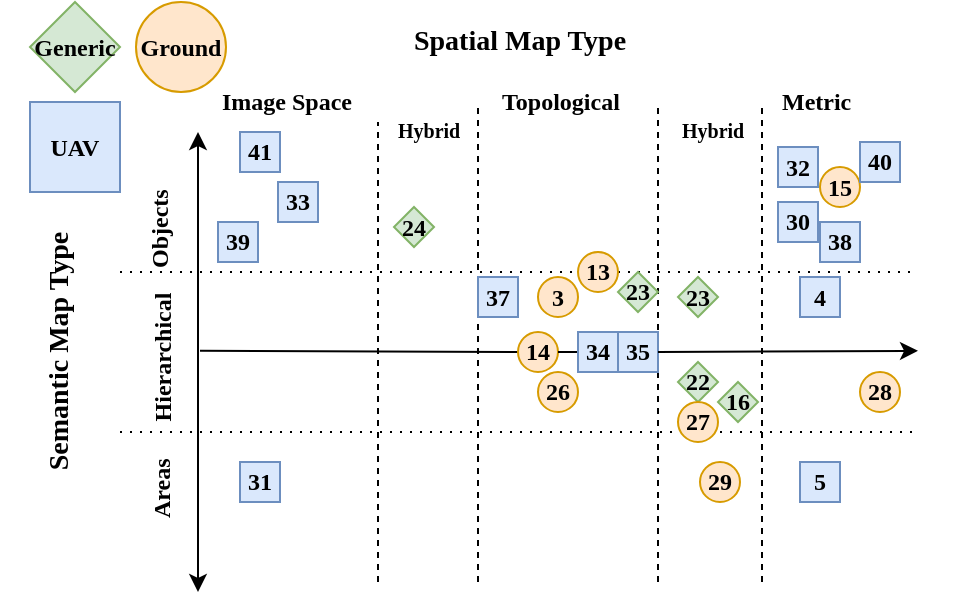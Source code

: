 <mxfile version="13.9.2" type="device"><diagram id="YPVimAneKIUYx_JenfQ0" name="Page-1"><mxGraphModel dx="1037" dy="1796" grid="1" gridSize="10" guides="1" tooltips="1" connect="1" arrows="1" fold="1" page="1" pageScale="1" pageWidth="827" pageHeight="1169" math="0" shadow="0"><root><mxCell id="0"/><mxCell id="1" parent="0"/><mxCell id="NWJRLiPRZjtaJ7masJR5-8" value="Spatial Map Type" style="text;html=1;strokeColor=none;fillColor=none;align=center;verticalAlign=middle;whiteSpace=wrap;rounded=0;fontSize=14;fontStyle=1;fontFamily=Times New Roman;" parent="1" vertex="1"><mxGeometry x="921" y="-10" width="320" height="40" as="geometry"/></mxCell><mxCell id="mSvlbAj-g8XIOACwiNY0-82" value="Ground" style="ellipse;whiteSpace=wrap;html=1;aspect=fixed;fontSize=12;align=center;fontStyle=1;fillColor=#ffe6cc;strokeColor=#d79b00;fontFamily=Times New Roman;" parent="1" vertex="1"><mxGeometry x="889" y="-10" width="45" height="45" as="geometry"/></mxCell><mxCell id="mSvlbAj-g8XIOACwiNY0-83" value="UAV" style="square;whiteSpace=wrap;html=1;aspect=fixed;fontSize=12;align=center;fontStyle=1;fillColor=#dae8fc;strokeColor=#6c8ebf;fontFamily=Times New Roman;" parent="1" vertex="1"><mxGeometry x="836" y="40" width="45" height="45" as="geometry"/></mxCell><mxCell id="mSvlbAj-g8XIOACwiNY0-84" value="Generic" style="rhombus;whiteSpace=wrap;html=1;aspect=fixed;fontSize=12;align=center;fontStyle=1;fillColor=#d5e8d4;strokeColor=#82b366;fontFamily=Times New Roman;" parent="1" vertex="1"><mxGeometry x="836" y="-10" width="45" height="45" as="geometry"/></mxCell><mxCell id="NWJRLiPRZjtaJ7masJR5-1" value="Semantic Map Type" style="text;html=1;strokeColor=none;fillColor=none;align=center;verticalAlign=middle;whiteSpace=wrap;rounded=0;fontSize=14;fontStyle=1;horizontal=0;fontFamily=Times New Roman;" parent="1" vertex="1"><mxGeometry x="821" y="92.5" width="60" height="145" as="geometry"/></mxCell><mxCell id="NWJRLiPRZjtaJ7masJR5-2" value="Objects" style="text;html=1;strokeColor=none;fillColor=none;align=left;verticalAlign=middle;whiteSpace=wrap;rounded=0;fontSize=12;fontStyle=1;horizontal=0;fontFamily=Times New Roman;" parent="1" vertex="1"><mxGeometry x="881" y="75" width="40" height="50" as="geometry"/></mxCell><mxCell id="NWJRLiPRZjtaJ7masJR5-3" value="Hierarchical" style="text;html=1;strokeColor=none;fillColor=none;align=center;verticalAlign=bottom;whiteSpace=wrap;rounded=0;fontSize=12;fontStyle=1;horizontal=0;fontFamily=Times New Roman;" parent="1" vertex="1"><mxGeometry x="889" y="127.5" width="22" height="80" as="geometry"/></mxCell><mxCell id="NWJRLiPRZjtaJ7masJR5-4" value="Areas" style="text;html=1;strokeColor=none;fillColor=none;align=left;verticalAlign=bottom;whiteSpace=wrap;rounded=0;fontSize=12;fontStyle=1;horizontal=0;fontFamily=Times New Roman;" parent="1" vertex="1"><mxGeometry x="891" y="210" width="20" height="40" as="geometry"/></mxCell><mxCell id="NWJRLiPRZjtaJ7masJR5-5" value="" style="endArrow=none;dashed=1;html=1;fontSize=12;dashPattern=1 4;fontFamily=Times New Roman;" parent="1" edge="1"><mxGeometry width="50" height="50" relative="1" as="geometry"><mxPoint x="881" y="205" as="sourcePoint"/><mxPoint x="1280" y="205" as="targetPoint"/></mxGeometry></mxCell><mxCell id="NWJRLiPRZjtaJ7masJR5-6" value="" style="endArrow=none;dashed=1;html=1;fontSize=12;dashPattern=1 4;fontFamily=Times New Roman;" parent="1" source="NWJRLiPRZjtaJ7masJR5-34" edge="1"><mxGeometry width="50" height="50" relative="1" as="geometry"><mxPoint x="881" y="125" as="sourcePoint"/><mxPoint x="1280" y="125" as="targetPoint"/></mxGeometry></mxCell><mxCell id="NWJRLiPRZjtaJ7masJR5-7" value="" style="endArrow=classic;html=1;startArrow=classic;startFill=1;endFill=1;fontFamily=Times New Roman;" parent="1" edge="1"><mxGeometry width="50" height="50" relative="1" as="geometry"><mxPoint x="920" y="55" as="sourcePoint"/><mxPoint x="920" y="285" as="targetPoint"/></mxGeometry></mxCell><mxCell id="NWJRLiPRZjtaJ7masJR5-9" value="Image Space" style="text;html=1;strokeColor=none;fillColor=none;align=left;verticalAlign=middle;whiteSpace=wrap;rounded=0;fontSize=12;fontStyle=1;fontFamily=Times New Roman;" parent="1" vertex="1"><mxGeometry x="930" y="20" width="88" height="40" as="geometry"/></mxCell><mxCell id="NWJRLiPRZjtaJ7masJR5-10" value="Topological" style="text;html=1;strokeColor=none;fillColor=none;align=left;verticalAlign=middle;whiteSpace=wrap;rounded=0;fontSize=12;fontStyle=1;fontFamily=Times New Roman;" parent="1" vertex="1"><mxGeometry x="1070" y="20" width="76" height="40" as="geometry"/></mxCell><mxCell id="NWJRLiPRZjtaJ7masJR5-11" value="Metric" style="text;html=1;strokeColor=none;fillColor=none;align=left;verticalAlign=middle;whiteSpace=wrap;rounded=0;fontSize=12;fontStyle=1;fontFamily=Times New Roman;" parent="1" vertex="1"><mxGeometry x="1210" y="25" width="96" height="30" as="geometry"/></mxCell><mxCell id="NWJRLiPRZjtaJ7masJR5-12" value="Hybrid" style="text;html=1;strokeColor=none;fillColor=none;align=left;verticalAlign=bottom;whiteSpace=wrap;rounded=0;fontSize=10;fontStyle=1;horizontal=1;fontFamily=Times New Roman;" parent="1" vertex="1"><mxGeometry x="1018" y="40" width="42" height="22.5" as="geometry"/></mxCell><mxCell id="NWJRLiPRZjtaJ7masJR5-13" value="Hybrid" style="text;html=1;strokeColor=none;fillColor=none;align=left;verticalAlign=bottom;whiteSpace=wrap;rounded=0;fontSize=10;fontStyle=1;horizontal=1;fontFamily=Times New Roman;" parent="1" vertex="1"><mxGeometry x="1160" y="40" width="42" height="22.5" as="geometry"/></mxCell><mxCell id="NWJRLiPRZjtaJ7masJR5-14" value="" style="endArrow=none;dashed=1;html=1;fontSize=12;fontFamily=Times New Roman;" parent="1" edge="1"><mxGeometry width="50" height="50" relative="1" as="geometry"><mxPoint x="1010" y="280" as="sourcePoint"/><mxPoint x="1010" y="50" as="targetPoint"/></mxGeometry></mxCell><mxCell id="NWJRLiPRZjtaJ7masJR5-15" value="" style="endArrow=none;dashed=1;html=1;fontSize=12;fontFamily=Times New Roman;" parent="1" edge="1"><mxGeometry width="50" height="50" relative="1" as="geometry"><mxPoint x="1060" y="280" as="sourcePoint"/><mxPoint x="1060" y="40" as="targetPoint"/></mxGeometry></mxCell><mxCell id="NWJRLiPRZjtaJ7masJR5-16" value="" style="endArrow=none;dashed=1;html=1;fontSize=12;fontFamily=Times New Roman;" parent="1" edge="1"><mxGeometry width="50" height="50" relative="1" as="geometry"><mxPoint x="1150" y="280" as="sourcePoint"/><mxPoint x="1150" y="40" as="targetPoint"/></mxGeometry></mxCell><mxCell id="NWJRLiPRZjtaJ7masJR5-17" value="" style="endArrow=none;dashed=1;html=1;fontSize=12;fontFamily=Times New Roman;" parent="1" edge="1"><mxGeometry width="50" height="50" relative="1" as="geometry"><mxPoint x="1202" y="280" as="sourcePoint"/><mxPoint x="1202" y="40" as="targetPoint"/></mxGeometry></mxCell><mxCell id="NWJRLiPRZjtaJ7masJR5-19" style="rounded=0;orthogonalLoop=1;jettySize=auto;html=1;startArrow=none;startFill=0;endArrow=none;endFill=0;fontSize=12;fontFamily=Times New Roman;" parent="1" source="NWJRLiPRZjtaJ7masJR5-26" edge="1"><mxGeometry relative="1" as="geometry"><mxPoint x="921" y="164.43" as="targetPoint"/><mxPoint x="1280" y="164.43" as="sourcePoint"/></mxGeometry></mxCell><mxCell id="NWJRLiPRZjtaJ7masJR5-20" value="39" style="square;whiteSpace=wrap;html=1;aspect=fixed;fontSize=12;align=center;fontStyle=1;fillColor=#dae8fc;strokeColor=#6c8ebf;fontFamily=Times New Roman;" parent="1" vertex="1"><mxGeometry x="930" y="100" width="20" height="20" as="geometry"/></mxCell><mxCell id="NWJRLiPRZjtaJ7masJR5-21" value="33" style="square;whiteSpace=wrap;html=1;aspect=fixed;fontSize=12;align=center;fontStyle=1;fillColor=#dae8fc;strokeColor=#6c8ebf;fontFamily=Times New Roman;" parent="1" vertex="1"><mxGeometry x="960" y="80" width="20" height="20" as="geometry"/></mxCell><mxCell id="NWJRLiPRZjtaJ7masJR5-22" value="41" style="square;whiteSpace=wrap;html=1;aspect=fixed;fontSize=12;align=center;fontStyle=1;fillColor=#dae8fc;strokeColor=#6c8ebf;fontFamily=Times New Roman;" parent="1" vertex="1"><mxGeometry x="941" y="55" width="20" height="20" as="geometry"/></mxCell><mxCell id="NWJRLiPRZjtaJ7masJR5-23" value="31" style="square;whiteSpace=wrap;html=1;aspect=fixed;fontSize=12;align=center;fontStyle=1;fillColor=#dae8fc;strokeColor=#6c8ebf;fontFamily=Times New Roman;" parent="1" vertex="1"><mxGeometry x="941" y="220" width="20" height="20" as="geometry"/></mxCell><mxCell id="NWJRLiPRZjtaJ7masJR5-24" value="24" style="rhombus;whiteSpace=wrap;html=1;aspect=fixed;fontSize=12;align=center;fontStyle=1;fillColor=#d5e8d4;strokeColor=#82b366;fontFamily=Times New Roman;" parent="1" vertex="1"><mxGeometry x="1018" y="92.5" width="20" height="20" as="geometry"/></mxCell><mxCell id="NWJRLiPRZjtaJ7masJR5-25" value="37" style="square;whiteSpace=wrap;html=1;aspect=fixed;fontSize=12;align=center;fontStyle=1;fillColor=#dae8fc;strokeColor=#6c8ebf;fontFamily=Times New Roman;" parent="1" vertex="1"><mxGeometry x="1060" y="127.5" width="20" height="20" as="geometry"/></mxCell><mxCell id="NWJRLiPRZjtaJ7masJR5-26" value="14" style="ellipse;whiteSpace=wrap;html=1;aspect=fixed;fontSize=12;align=center;fontStyle=1;fillColor=#ffe6cc;strokeColor=#d79b00;fontFamily=Times New Roman;" parent="1" vertex="1"><mxGeometry x="1080" y="155" width="20" height="20" as="geometry"/></mxCell><mxCell id="NWJRLiPRZjtaJ7masJR5-27" style="rounded=0;orthogonalLoop=1;jettySize=auto;html=1;startArrow=none;startFill=0;endArrow=none;endFill=0;fontSize=12;fontFamily=Times New Roman;" parent="1" source="NWJRLiPRZjtaJ7masJR5-29" target="NWJRLiPRZjtaJ7masJR5-26" edge="1"><mxGeometry relative="1" as="geometry"><mxPoint x="921" y="164.43" as="targetPoint"/><mxPoint x="1280" y="164.43" as="sourcePoint"/></mxGeometry></mxCell><mxCell id="NWJRLiPRZjtaJ7masJR5-28" value="26" style="ellipse;whiteSpace=wrap;html=1;aspect=fixed;fontSize=12;align=center;fontStyle=1;fillColor=#ffe6cc;strokeColor=#d79b00;fontFamily=Times New Roman;" parent="1" vertex="1"><mxGeometry x="1090" y="175" width="20" height="20" as="geometry"/></mxCell><mxCell id="NWJRLiPRZjtaJ7masJR5-29" value="34" style="square;whiteSpace=wrap;html=1;aspect=fixed;fontSize=12;align=center;fontStyle=1;fillColor=#dae8fc;strokeColor=#6c8ebf;fontFamily=Times New Roman;" parent="1" vertex="1"><mxGeometry x="1110" y="155" width="20" height="20" as="geometry"/></mxCell><mxCell id="NWJRLiPRZjtaJ7masJR5-30" style="rounded=0;orthogonalLoop=1;jettySize=auto;html=1;startArrow=classic;startFill=1;endArrow=none;endFill=0;fontSize=12;fontFamily=Times New Roman;" parent="1" source="NWJRLiPRZjtaJ7masJR5-31" target="NWJRLiPRZjtaJ7masJR5-29" edge="1"><mxGeometry relative="1" as="geometry"><mxPoint x="1100" y="165.0" as="targetPoint"/><mxPoint x="1280" y="164.43" as="sourcePoint"/></mxGeometry></mxCell><mxCell id="NWJRLiPRZjtaJ7masJR5-31" value="35" style="square;whiteSpace=wrap;html=1;aspect=fixed;fontSize=12;align=center;fontStyle=1;fillColor=#dae8fc;strokeColor=#6c8ebf;fontFamily=Times New Roman;" parent="1" vertex="1"><mxGeometry x="1130" y="155" width="20" height="20" as="geometry"/></mxCell><mxCell id="NWJRLiPRZjtaJ7masJR5-32" style="rounded=0;orthogonalLoop=1;jettySize=auto;html=1;startArrow=classic;startFill=1;endArrow=none;endFill=0;fontSize=12;fontFamily=Times New Roman;" parent="1" target="NWJRLiPRZjtaJ7masJR5-31" edge="1"><mxGeometry relative="1" as="geometry"><mxPoint x="1130" y="165.0" as="targetPoint"/><mxPoint x="1280" y="164.43" as="sourcePoint"/></mxGeometry></mxCell><mxCell id="NWJRLiPRZjtaJ7masJR5-33" value="3" style="ellipse;whiteSpace=wrap;html=1;aspect=fixed;fontSize=12;align=center;fontStyle=1;fillColor=#ffe6cc;strokeColor=#d79b00;fontFamily=Times New Roman;" parent="1" vertex="1"><mxGeometry x="1090" y="127.5" width="20" height="20" as="geometry"/></mxCell><mxCell id="NWJRLiPRZjtaJ7masJR5-34" value="13" style="ellipse;whiteSpace=wrap;html=1;aspect=fixed;fontSize=12;align=center;fontStyle=1;fillColor=#ffe6cc;strokeColor=#d79b00;fontFamily=Times New Roman;" parent="1" vertex="1"><mxGeometry x="1110" y="115" width="20" height="20" as="geometry"/></mxCell><mxCell id="NWJRLiPRZjtaJ7masJR5-35" value="" style="endArrow=none;dashed=1;html=1;fontSize=12;dashPattern=1 4;fontFamily=Times New Roman;" parent="1" target="NWJRLiPRZjtaJ7masJR5-34" edge="1"><mxGeometry width="50" height="50" relative="1" as="geometry"><mxPoint x="881" y="125.0" as="sourcePoint"/><mxPoint x="1280" y="125.0" as="targetPoint"/></mxGeometry></mxCell><mxCell id="NWJRLiPRZjtaJ7masJR5-36" value="23" style="rhombus;whiteSpace=wrap;html=1;aspect=fixed;fontSize=12;align=center;fontStyle=1;fillColor=#d5e8d4;strokeColor=#82b366;fontFamily=Times New Roman;" parent="1" vertex="1"><mxGeometry x="1130" y="125" width="20" height="20" as="geometry"/></mxCell><mxCell id="NWJRLiPRZjtaJ7masJR5-37" value="23" style="rhombus;whiteSpace=wrap;html=1;aspect=fixed;fontSize=12;align=center;fontStyle=1;fillColor=#d5e8d4;strokeColor=#82b366;fontFamily=Times New Roman;" parent="1" vertex="1"><mxGeometry x="1160" y="127.5" width="20" height="20" as="geometry"/></mxCell><mxCell id="NWJRLiPRZjtaJ7masJR5-38" value="22" style="rhombus;whiteSpace=wrap;html=1;aspect=fixed;fontSize=12;align=center;fontStyle=1;fillColor=#d5e8d4;strokeColor=#82b366;fontFamily=Times New Roman;" parent="1" vertex="1"><mxGeometry x="1160" y="170" width="20" height="20" as="geometry"/></mxCell><mxCell id="NWJRLiPRZjtaJ7masJR5-39" value="16" style="rhombus;whiteSpace=wrap;html=1;aspect=fixed;fontSize=12;align=center;fontStyle=1;fillColor=#d5e8d4;strokeColor=#82b366;fontFamily=Times New Roman;" parent="1" vertex="1"><mxGeometry x="1180" y="180" width="20" height="20" as="geometry"/></mxCell><mxCell id="NWJRLiPRZjtaJ7masJR5-40" value="29" style="ellipse;whiteSpace=wrap;html=1;aspect=fixed;fontSize=12;align=center;fontStyle=1;fillColor=#ffe6cc;strokeColor=#d79b00;fontFamily=Times New Roman;" parent="1" vertex="1"><mxGeometry x="1171" y="220" width="20" height="20" as="geometry"/></mxCell><mxCell id="NWJRLiPRZjtaJ7masJR5-41" value="5" style="square;whiteSpace=wrap;html=1;aspect=fixed;fontSize=12;align=center;fontStyle=1;fillColor=#dae8fc;strokeColor=#6c8ebf;fontFamily=Times New Roman;" parent="1" vertex="1"><mxGeometry x="1221" y="220" width="20" height="20" as="geometry"/></mxCell><mxCell id="NWJRLiPRZjtaJ7masJR5-42" value="28" style="ellipse;whiteSpace=wrap;html=1;aspect=fixed;fontSize=12;align=center;fontStyle=1;fillColor=#ffe6cc;strokeColor=#d79b00;fontFamily=Times New Roman;" parent="1" vertex="1"><mxGeometry x="1251" y="175" width="20" height="20" as="geometry"/></mxCell><mxCell id="NWJRLiPRZjtaJ7masJR5-43" value="4" style="square;whiteSpace=wrap;html=1;aspect=fixed;fontSize=12;align=center;fontStyle=1;fillColor=#dae8fc;strokeColor=#6c8ebf;fontFamily=Times New Roman;" parent="1" vertex="1"><mxGeometry x="1221" y="127.5" width="20" height="20" as="geometry"/></mxCell><mxCell id="NWJRLiPRZjtaJ7masJR5-45" value="32" style="square;whiteSpace=wrap;html=1;aspect=fixed;fontSize=12;align=center;fontStyle=1;fillColor=#dae8fc;strokeColor=#6c8ebf;fontFamily=Times New Roman;" parent="1" vertex="1"><mxGeometry x="1210" y="62.5" width="20" height="20" as="geometry"/></mxCell><mxCell id="NWJRLiPRZjtaJ7masJR5-46" value="30" style="square;whiteSpace=wrap;html=1;aspect=fixed;fontSize=12;align=center;fontStyle=1;fillColor=#dae8fc;strokeColor=#6c8ebf;fontFamily=Times New Roman;" parent="1" vertex="1"><mxGeometry x="1210" y="90" width="20" height="20" as="geometry"/></mxCell><mxCell id="NWJRLiPRZjtaJ7masJR5-47" value="15" style="ellipse;whiteSpace=wrap;html=1;aspect=fixed;fontSize=12;align=center;fontStyle=1;fillColor=#ffe6cc;strokeColor=#d79b00;fontFamily=Times New Roman;" parent="1" vertex="1"><mxGeometry x="1231" y="72.5" width="20" height="20" as="geometry"/></mxCell><mxCell id="NWJRLiPRZjtaJ7masJR5-48" value="38" style="square;whiteSpace=wrap;html=1;aspect=fixed;fontSize=12;align=center;fontStyle=1;fillColor=#dae8fc;strokeColor=#6c8ebf;fontFamily=Times New Roman;" parent="1" vertex="1"><mxGeometry x="1231" y="100" width="20" height="20" as="geometry"/></mxCell><mxCell id="NWJRLiPRZjtaJ7masJR5-49" value="40" style="square;whiteSpace=wrap;html=1;aspect=fixed;fontSize=12;align=center;fontStyle=1;fillColor=#dae8fc;strokeColor=#6c8ebf;fontFamily=Times New Roman;" parent="1" vertex="1"><mxGeometry x="1251" y="60" width="20" height="20" as="geometry"/></mxCell><mxCell id="z79GWH7qX0huqgUsSyI9-2" value="27" style="ellipse;whiteSpace=wrap;html=1;aspect=fixed;fontSize=12;align=center;fontStyle=1;fillColor=#ffe6cc;strokeColor=#d79b00;fontFamily=Times New Roman;" parent="1" vertex="1"><mxGeometry x="1160" y="190" width="20" height="20" as="geometry"/></mxCell></root></mxGraphModel></diagram></mxfile>